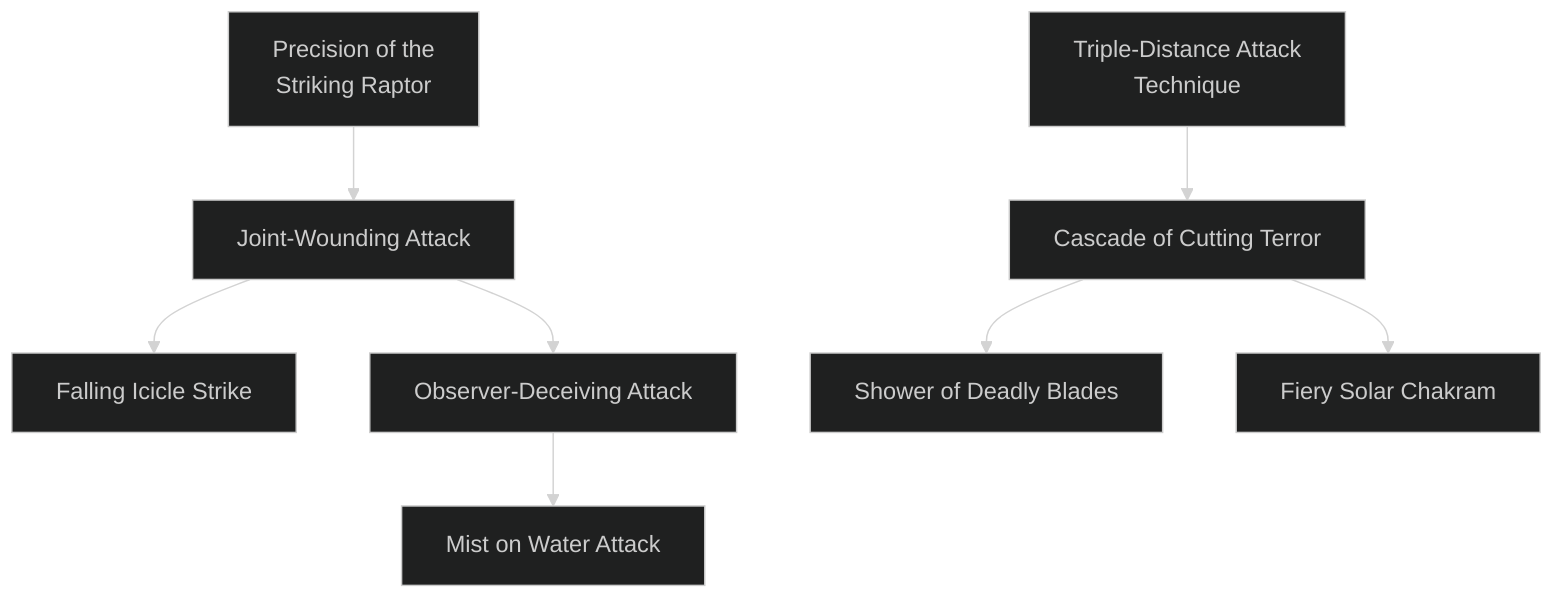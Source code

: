 ---
config:
  theme: dark
---

flowchart TD

    precision_of_the_striking_raptor[Precision of the<br>Striking Raptor]
    click precision_of_the_striking_raptor callback "
        Precision of the Striking Raptor<br>
        <br>
        Cost: 1 mote per die<br>
        Duration: Instant<br>
        Type: Supplemental<br>
        Minimum Thrown: 2<br>
        Minimum Essence: 1<br>
        Prerequisite Charms: None<br>
        <br>
        The character infuses her thrown weapon, be it a
        hatchet, knife or shuriken, with Essence, coming to a
        perfect understanding of the weapon's balance and behavior
        at the moment of release. For each mote of Essence
        spent, the player may add 1 die to a Thrown attack roll but
        cannot more than double her character's dice pool. The
        player must declare how much Essence she is going to use
        in this Charm prior to making the attack roll.
        "

    precision_of_the_striking_raptor --> joint_wounding_attack[Joint-Wounding Attack]
    click joint_wounding_attack callback "
        Joint-Wounding Attack<br>
        <br>
        Cost: 3 motes<br>
        Duration: Instant<br>
        Type: Supplemental<br>
        Minimum Thrown: 3<br>
        Minimum Essence: 1<br>
        Prerequisite Charms: Precision of the Striking Raptor<br>
        <br>
        The character attacks, not only to do damage, but to
        stun or cripple his opponent. The character attacks and
        damage is rolled as normal. However, for every health level
        of damage the attack inflicts, the target suffers a -1 penalty
        to all dice pools related to physical activity until the end
        of the scene. It is up to the player and Storyteller to
        describe how this is inflicted - it could be an injured
        hand, slashed tendons or a stunning blow to the head.
        While a very small number of creatures (such as animated
        statues of solid iron or marble) might be unaffected by this
        attack, it works on automata, the undead and so forth.
        Storytellers will have to work with players to help describe
        the attacks' adverse effects on more exotic opponents.
        "

    joint_wounding_attack --> falling_icicle_strike[Falling Icicle Strike]
    click falling_icicle_strike callback "
        Falling Icicle Strike<br>
        <br>
        Cost: 6 motes<br>
        Duration: Instant<br>
        Type: Simple<br>
        Minimum Thrown: 5<br>
        Minimum Essence: 3<br>
        Prerequisite Charms: Joint-Wounding Attack<br>
        <br>
        This deadly Charm is the friend of assassins everywhere.
        The Exalted charges her weapon with Essence and strikes from
        surprise. The defender applies soak, and the attacker's player
        rolls for damage as normal, but doubles the number of successes
        when determining damage. This Charm amplifies the natural
        shock of a surprise attack and must be used from ambush — it
        has no effect when used against an alerted opponent.
        "

    joint_wounding_attack --> observer_deceiving_attack[Observer-Deceiving Attack]
    click observer_deceiving_attack callback "
        Observer-Deceiving Attack<br>
        <br>
        Cost: 3 motes<br>
        Duration: Instant<br>
        Type: Supplemental<br>
        Minimum Thrown: 3<br>
        Minimum Essence: 2<br>
        Prerequisite Charms: Joint-Wounding Attack<br>
        <br>
        The art of thrown weapons is an art often practiced by
        assassins and others who attack from ambush. Through the use
        of this Charm, the character can mislead his target (or his
        target's avengers) as to his location, buying him a chance to
        escape or giving him a chance to make further attacks. The
        Exalted makes an attack as normal, gaining no special bonuses
        to attack or damage. However, attacks made using this Charm
        appear to have been made from a totally different direction. For
        example, a character attacking her target from behind might
        inflict a wound to the chest or side. Obviously, the sight of the
        character actually hurling the knife will ruin the effect, but the
        difficulty of the Awareness roll to spot the attacker is raised by
        one (or more, at the Storyteller's discretion).
        "

    observer_deceiving_attack --> mist_on_water_attack[Mist on Water Attack]
    click mist_on_water_attack callback "
        Mist on Water Attack<br>
        <br>
        Cost: 3 motes per turn<br>
        Duration: Instant<br>
        Type: Supplemental<br>
        Minimum Thrown: 4<br>
        Minimum Essence: 2<br>
        Prerequisite Charms: Observer-Deceiving Attack<br>
        <br>
        The character strikes his unsuspecting opponent with a
        weapon imbued with Essence, stifling her outcry and muting
        the sensory impressions of the attack. The character may
        impose silence on the attack for up to a number of turns equal
        to his Essence score, but he must pay 3 motes per turn of silence.<br>
        If the target is killed outright by the attack, her death willnot
        be noticed for a number of tums equal to the length of the silence.
        She will stand upright even though already dead, circumstances
        will conspire to make her companions look away and assume she
        us still alive, and so forth. If the target is still alive, she may react
        to the attack normally, but she cannot speak or otherwise raise
        an alarm for a number of turns equal to the silence's length.<br>
        Obviously, someone seeing the target fighting is likely
        to draw some obvious conclusions regardless of whether she
        can speak or not. This Charm amplifies the natural shock of
        a surprise attack and must be used from ambush — it has no
        effect when used against an alerted opponent. It's left up to
        the Storyteller's discretion as to what qualifies as &quot;alerted&quot;.
        "


    triple_distance_attack_technique[Triple-Distance Attack<br>Technique]
    click triple_distance_attack_technique callback "
        Triple-Distance Attack Technique<br>
        <br>
        Cost: 3 motes<br>
        Duration: Instant<br>
        Type: Supplemental<br>
        Minimum Thrown: 2<br>
        Minimum Essence: 2<br>
        Prerequisite Charms: None<br>
        <br>
        The character imbues her arm and weapon with
        Essence, lightening the weapon at the moment of launch
        and correcting for tiny errors in aim. The weapon's range
        is tripled for the purposes of determining penalties based
        on distance to the target.
        "

    triple_distance_attack_technique --> cascade_of_cutting_terror[Cascade of Cutting Terror]
    click cascade_of_cutting_terror callback "
        Cascade of Cutting Terror<br>
        <br>
        Cost: 5 motes<br>
        Duration: Instant<br>
        Type: Supplemental<br>
        Minimum Thrown: 3<br>
        Minimum Essence: 3<br>
        Prerequisite Charms: Triple-Distance Attack Technique<br>
        <br>
        The character hurls dozens or even hundreds of Essence
        duplicates of his favored throwing weapon, saturating
        an area with countless attacks. The character doubles his
        Thrown pool for the purposes of the attack, which cannot
        be dodged, only blocked. This attack effects only a single
        individual. However, it can be used for utility purposes —
        for example, to clear tree branches and undergrowth from
        the façade of an overgrown stepped pyramid or to ruin the
        rigging of a ship. The thrown weapons fade away a few
        seconds after impact. The character need not have any
        actual copies of the weapon he is conjuring.
        "

    cascade_of_cutting_terror --> shower_of_deadly_blades[Shower of Deadly Blades]
    click shower_of_deadly_blades callback "
        Shower of Deadly Blades<br>
        <br>
        Cost: 5 motes, 1 Willpower<br>
        Duration: Instant<br>
        Type: Extra Action<br>
        Minimum Thrown: 5<br>
        Minimum Essence: 2<br>
        Prerequisite Charms: Cascade of Cutting Terror<br>
        <br>
        The Exalted hurls a number of throwing weapons with
        the same hand. The character makes one attack roll but
        applies the result to every weapon. The weapons can be
        thrown at one or several targets without penalty. The
        character cannot hurl more weapons than his Essence score and
        must have enough ammunition. If this Charm is Comboed
        with supplemental Charms, the cost of the supplemental
        Charms must be paid for every weapon the character hurls.
        "

    cascade_of_cutting_terror --> fiery_solar_chakram[Fiery Solar Chakram]
    click fiery_solar_chakram callback "
        Fiery Solar Chakram<br>
        <br>
        Cost: 5 motes, 1 Willpower<br>
        Duration: Instant<br>
        Type: Simple<br>
        Minimum Thrown: 5<br>
        Minimum Essence: 3<br>
        Prerequisite Charms: Cascade of Cutting Terror<br>
        <br>
        The character hurls a mote of burning light at her target.
        This mote does a lethal damage of 6 + the number of extra
        successes the character rolls on his attack and has a range of
        100 yards. Against demons, ghosts or other creatures of the
        night, the character may add a number of automatic successes
        to her attack roll equal to her Essence score.
        "